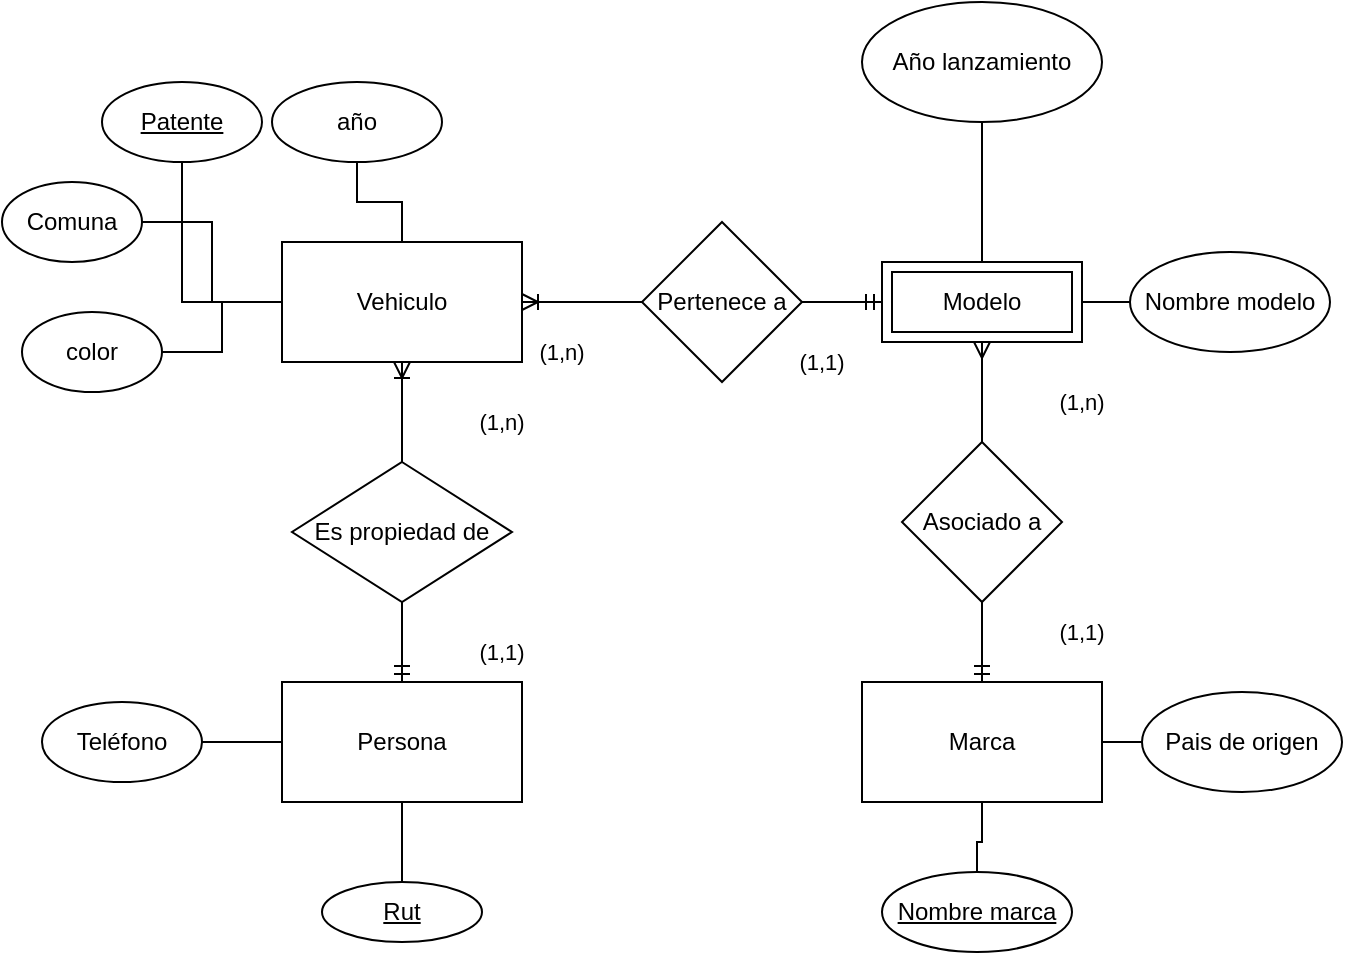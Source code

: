 <mxfile version="17.2.4" type="device" pages="4"><diagram id="FeTEVUHODnW6jbgKXBpx" name="Problema 1 MER"><mxGraphModel dx="1695" dy="571" grid="1" gridSize="10" guides="1" tooltips="1" connect="1" arrows="1" fold="1" page="1" pageScale="1" pageWidth="827" pageHeight="1169" math="0" shadow="0"><root><mxCell id="0"/><mxCell id="1" parent="0"/><mxCell id="eAlijADixd8yCNqwnIqS-9" value="" style="edgeStyle=orthogonalEdgeStyle;shape=connector;rounded=0;orthogonalLoop=1;jettySize=auto;html=1;labelBackgroundColor=default;fontFamily=Helvetica;fontSize=11;fontColor=default;endArrow=none;endFill=0;strokeColor=default;startArrow=ERmany;startFill=0;" parent="1" source="eAlijADixd8yCNqwnIqS-1" target="eAlijADixd8yCNqwnIqS-8" edge="1"><mxGeometry relative="1" as="geometry"/></mxCell><mxCell id="eAlijADixd8yCNqwnIqS-35" value="" style="edgeStyle=orthogonalEdgeStyle;shape=connector;rounded=0;orthogonalLoop=1;jettySize=auto;html=1;labelBackgroundColor=default;fontFamily=Helvetica;fontSize=11;fontColor=default;endArrow=none;endFill=0;strokeColor=default;" parent="1" source="eAlijADixd8yCNqwnIqS-1" target="eAlijADixd8yCNqwnIqS-34" edge="1"><mxGeometry relative="1" as="geometry"/></mxCell><mxCell id="eAlijADixd8yCNqwnIqS-38" value="" style="edgeStyle=orthogonalEdgeStyle;shape=connector;rounded=0;orthogonalLoop=1;jettySize=auto;html=1;labelBackgroundColor=default;fontFamily=Helvetica;fontSize=11;fontColor=default;endArrow=none;endFill=0;strokeColor=default;" parent="1" source="eAlijADixd8yCNqwnIqS-1" target="eAlijADixd8yCNqwnIqS-37" edge="1"><mxGeometry relative="1" as="geometry"/></mxCell><mxCell id="eAlijADixd8yCNqwnIqS-1" value="Modelo" style="shape=ext;margin=3;double=1;whiteSpace=wrap;html=1;align=center;" parent="1" vertex="1"><mxGeometry x="350" y="310" width="100" height="40" as="geometry"/></mxCell><mxCell id="eAlijADixd8yCNqwnIqS-17" value="" style="edgeStyle=orthogonalEdgeStyle;shape=connector;rounded=0;orthogonalLoop=1;jettySize=auto;html=1;labelBackgroundColor=default;fontFamily=Helvetica;fontSize=11;fontColor=default;endArrow=none;endFill=0;strokeColor=default;startArrow=ERoneToMany;startFill=0;" parent="1" source="eAlijADixd8yCNqwnIqS-2" target="eAlijADixd8yCNqwnIqS-16" edge="1"><mxGeometry relative="1" as="geometry"/></mxCell><mxCell id="eAlijADixd8yCNqwnIqS-20" style="edgeStyle=orthogonalEdgeStyle;shape=connector;rounded=0;orthogonalLoop=1;jettySize=auto;html=1;entryX=0.5;entryY=0;entryDx=0;entryDy=0;labelBackgroundColor=default;fontFamily=Helvetica;fontSize=11;fontColor=default;endArrow=none;endFill=0;strokeColor=default;startArrow=ERoneToMany;startFill=0;" parent="1" source="eAlijADixd8yCNqwnIqS-2" target="eAlijADixd8yCNqwnIqS-19" edge="1"><mxGeometry relative="1" as="geometry"/></mxCell><mxCell id="eAlijADixd8yCNqwnIqS-29" value="" style="edgeStyle=orthogonalEdgeStyle;shape=connector;rounded=0;orthogonalLoop=1;jettySize=auto;html=1;labelBackgroundColor=default;fontFamily=Helvetica;fontSize=11;fontColor=default;endArrow=none;endFill=0;strokeColor=default;" parent="1" source="eAlijADixd8yCNqwnIqS-2" target="eAlijADixd8yCNqwnIqS-28" edge="1"><mxGeometry relative="1" as="geometry"/></mxCell><mxCell id="eAlijADixd8yCNqwnIqS-32" value="" style="edgeStyle=orthogonalEdgeStyle;shape=connector;rounded=0;orthogonalLoop=1;jettySize=auto;html=1;labelBackgroundColor=default;fontFamily=Helvetica;fontSize=11;fontColor=default;endArrow=none;endFill=0;strokeColor=default;" parent="1" source="eAlijADixd8yCNqwnIqS-2" target="eAlijADixd8yCNqwnIqS-31" edge="1"><mxGeometry relative="1" as="geometry"/></mxCell><mxCell id="eAlijADixd8yCNqwnIqS-33" style="edgeStyle=orthogonalEdgeStyle;shape=connector;rounded=0;orthogonalLoop=1;jettySize=auto;html=1;entryX=1;entryY=0.5;entryDx=0;entryDy=0;labelBackgroundColor=default;fontFamily=Helvetica;fontSize=11;fontColor=default;endArrow=none;endFill=0;strokeColor=default;" parent="1" source="eAlijADixd8yCNqwnIqS-2" target="eAlijADixd8yCNqwnIqS-30" edge="1"><mxGeometry relative="1" as="geometry"/></mxCell><mxCell id="aND8Yfw5KVWPtLAbmA1z-2" value="" style="edgeStyle=orthogonalEdgeStyle;rounded=0;orthogonalLoop=1;jettySize=auto;html=1;endArrow=none;endFill=0;" parent="1" source="eAlijADixd8yCNqwnIqS-2" target="aND8Yfw5KVWPtLAbmA1z-1" edge="1"><mxGeometry relative="1" as="geometry"/></mxCell><mxCell id="eAlijADixd8yCNqwnIqS-2" value="Vehiculo" style="whiteSpace=wrap;html=1;" parent="1" vertex="1"><mxGeometry x="50" y="300" width="120" height="60" as="geometry"/></mxCell><mxCell id="eAlijADixd8yCNqwnIqS-45" value="" style="edgeStyle=orthogonalEdgeStyle;shape=connector;rounded=0;orthogonalLoop=1;jettySize=auto;html=1;labelBackgroundColor=default;fontFamily=Helvetica;fontSize=11;fontColor=default;endArrow=none;endFill=0;strokeColor=default;" parent="1" source="eAlijADixd8yCNqwnIqS-4" target="eAlijADixd8yCNqwnIqS-44" edge="1"><mxGeometry relative="1" as="geometry"/></mxCell><mxCell id="eAlijADixd8yCNqwnIqS-47" value="" style="edgeStyle=orthogonalEdgeStyle;shape=connector;rounded=0;orthogonalLoop=1;jettySize=auto;html=1;labelBackgroundColor=default;fontFamily=Helvetica;fontSize=11;fontColor=default;endArrow=none;endFill=0;strokeColor=default;" parent="1" source="eAlijADixd8yCNqwnIqS-4" target="eAlijADixd8yCNqwnIqS-46" edge="1"><mxGeometry relative="1" as="geometry"/></mxCell><mxCell id="eAlijADixd8yCNqwnIqS-4" value="Persona" style="whiteSpace=wrap;html=1;" parent="1" vertex="1"><mxGeometry x="50" y="520" width="120" height="60" as="geometry"/></mxCell><mxCell id="eAlijADixd8yCNqwnIqS-40" value="" style="edgeStyle=orthogonalEdgeStyle;shape=connector;rounded=0;orthogonalLoop=1;jettySize=auto;html=1;labelBackgroundColor=default;fontFamily=Helvetica;fontSize=11;fontColor=default;endArrow=none;endFill=0;strokeColor=default;" parent="1" source="eAlijADixd8yCNqwnIqS-6" target="eAlijADixd8yCNqwnIqS-39" edge="1"><mxGeometry relative="1" as="geometry"/></mxCell><mxCell id="eAlijADixd8yCNqwnIqS-42" value="" style="edgeStyle=orthogonalEdgeStyle;shape=connector;rounded=0;orthogonalLoop=1;jettySize=auto;html=1;labelBackgroundColor=default;fontFamily=Helvetica;fontSize=11;fontColor=default;endArrow=none;endFill=0;strokeColor=default;" parent="1" source="eAlijADixd8yCNqwnIqS-6" target="eAlijADixd8yCNqwnIqS-41" edge="1"><mxGeometry relative="1" as="geometry"/></mxCell><mxCell id="eAlijADixd8yCNqwnIqS-6" value="Marca" style="whiteSpace=wrap;html=1;" parent="1" vertex="1"><mxGeometry x="340" y="520" width="120" height="60" as="geometry"/></mxCell><mxCell id="eAlijADixd8yCNqwnIqS-11" style="edgeStyle=orthogonalEdgeStyle;shape=connector;rounded=0;orthogonalLoop=1;jettySize=auto;html=1;entryX=0.5;entryY=0;entryDx=0;entryDy=0;labelBackgroundColor=default;fontFamily=Helvetica;fontSize=11;fontColor=default;endArrow=ERmandOne;endFill=0;strokeColor=default;" parent="1" source="eAlijADixd8yCNqwnIqS-8" target="eAlijADixd8yCNqwnIqS-6" edge="1"><mxGeometry relative="1" as="geometry"/></mxCell><mxCell id="eAlijADixd8yCNqwnIqS-8" value="Asociado a" style="rhombus;whiteSpace=wrap;html=1;" parent="1" vertex="1"><mxGeometry x="360" y="400" width="80" height="80" as="geometry"/></mxCell><mxCell id="eAlijADixd8yCNqwnIqS-18" style="edgeStyle=orthogonalEdgeStyle;shape=connector;rounded=0;orthogonalLoop=1;jettySize=auto;html=1;entryX=0;entryY=0.5;entryDx=0;entryDy=0;labelBackgroundColor=default;fontFamily=Helvetica;fontSize=11;fontColor=default;endArrow=ERmandOne;endFill=0;strokeColor=default;" parent="1" source="eAlijADixd8yCNqwnIqS-16" target="eAlijADixd8yCNqwnIqS-1" edge="1"><mxGeometry relative="1" as="geometry"/></mxCell><mxCell id="eAlijADixd8yCNqwnIqS-16" value="Pertenece a" style="rhombus;whiteSpace=wrap;html=1;" parent="1" vertex="1"><mxGeometry x="230" y="290" width="80" height="80" as="geometry"/></mxCell><mxCell id="eAlijADixd8yCNqwnIqS-21" style="edgeStyle=orthogonalEdgeStyle;shape=connector;rounded=0;orthogonalLoop=1;jettySize=auto;html=1;entryX=0.5;entryY=0;entryDx=0;entryDy=0;labelBackgroundColor=default;fontFamily=Helvetica;fontSize=11;fontColor=default;endArrow=ERmandOne;endFill=0;strokeColor=default;" parent="1" source="eAlijADixd8yCNqwnIqS-19" target="eAlijADixd8yCNqwnIqS-4" edge="1"><mxGeometry relative="1" as="geometry"/></mxCell><mxCell id="eAlijADixd8yCNqwnIqS-19" value="Es propiedad de" style="rhombus;whiteSpace=wrap;html=1;" parent="1" vertex="1"><mxGeometry x="55" y="410" width="110" height="70" as="geometry"/></mxCell><mxCell id="eAlijADixd8yCNqwnIqS-22" value="(1,n)" style="text;html=1;strokeColor=none;fillColor=none;align=center;verticalAlign=middle;whiteSpace=wrap;rounded=0;fontFamily=Helvetica;fontSize=11;fontColor=default;" parent="1" vertex="1"><mxGeometry x="160" y="340" width="60" height="30" as="geometry"/></mxCell><mxCell id="eAlijADixd8yCNqwnIqS-23" value="(1,1)" style="text;html=1;strokeColor=none;fillColor=none;align=center;verticalAlign=middle;whiteSpace=wrap;rounded=0;fontFamily=Helvetica;fontSize=11;fontColor=default;" parent="1" vertex="1"><mxGeometry x="130" y="490" width="60" height="30" as="geometry"/></mxCell><mxCell id="eAlijADixd8yCNqwnIqS-24" value="(1,n)" style="text;html=1;strokeColor=none;fillColor=none;align=center;verticalAlign=middle;whiteSpace=wrap;rounded=0;fontFamily=Helvetica;fontSize=11;fontColor=default;" parent="1" vertex="1"><mxGeometry x="420" y="365" width="60" height="30" as="geometry"/></mxCell><mxCell id="eAlijADixd8yCNqwnIqS-25" value="(1,1)" style="text;html=1;strokeColor=none;fillColor=none;align=center;verticalAlign=middle;whiteSpace=wrap;rounded=0;fontFamily=Helvetica;fontSize=11;fontColor=default;" parent="1" vertex="1"><mxGeometry x="420" y="480" width="60" height="30" as="geometry"/></mxCell><mxCell id="eAlijADixd8yCNqwnIqS-27" value="(1,1)" style="text;html=1;strokeColor=none;fillColor=none;align=center;verticalAlign=middle;whiteSpace=wrap;rounded=0;fontFamily=Helvetica;fontSize=11;fontColor=default;" parent="1" vertex="1"><mxGeometry x="290" y="345" width="60" height="30" as="geometry"/></mxCell><mxCell id="eAlijADixd8yCNqwnIqS-28" value="año" style="ellipse;whiteSpace=wrap;html=1;" parent="1" vertex="1"><mxGeometry x="45" y="220" width="85" height="40" as="geometry"/></mxCell><mxCell id="eAlijADixd8yCNqwnIqS-30" value="color" style="ellipse;whiteSpace=wrap;html=1;" parent="1" vertex="1"><mxGeometry x="-80" y="335" width="70" height="40" as="geometry"/></mxCell><mxCell id="eAlijADixd8yCNqwnIqS-31" value="&lt;u&gt;Patente&lt;/u&gt;" style="ellipse;whiteSpace=wrap;html=1;" parent="1" vertex="1"><mxGeometry x="-40" y="220" width="80" height="40" as="geometry"/></mxCell><mxCell id="eAlijADixd8yCNqwnIqS-34" value="Año lanzamiento" style="ellipse;whiteSpace=wrap;html=1;" parent="1" vertex="1"><mxGeometry x="340" y="180" width="120" height="60" as="geometry"/></mxCell><mxCell id="eAlijADixd8yCNqwnIqS-37" value="Nombre modelo" style="ellipse;whiteSpace=wrap;html=1;" parent="1" vertex="1"><mxGeometry x="474" y="305" width="100" height="50" as="geometry"/></mxCell><mxCell id="eAlijADixd8yCNqwnIqS-39" value="&lt;u&gt;Nombre marca&lt;/u&gt;" style="ellipse;whiteSpace=wrap;html=1;" parent="1" vertex="1"><mxGeometry x="350" y="615" width="95" height="40" as="geometry"/></mxCell><mxCell id="eAlijADixd8yCNqwnIqS-41" value="Pais de origen" style="ellipse;whiteSpace=wrap;html=1;" parent="1" vertex="1"><mxGeometry x="480" y="525" width="100" height="50" as="geometry"/></mxCell><mxCell id="eAlijADixd8yCNqwnIqS-44" value="&lt;u&gt;Rut&lt;/u&gt;" style="ellipse;whiteSpace=wrap;html=1;" parent="1" vertex="1"><mxGeometry x="70" y="620" width="80" height="30" as="geometry"/></mxCell><mxCell id="eAlijADixd8yCNqwnIqS-46" value="Teléfono" style="ellipse;whiteSpace=wrap;html=1;" parent="1" vertex="1"><mxGeometry x="-70" y="530" width="80" height="40" as="geometry"/></mxCell><mxCell id="DFjZE_S39cY2DiMpNn_W-1" value="(1,n)" style="text;html=1;strokeColor=none;fillColor=none;align=center;verticalAlign=middle;whiteSpace=wrap;rounded=0;fontFamily=Helvetica;fontSize=11;fontColor=default;" parent="1" vertex="1"><mxGeometry x="130" y="375" width="60" height="30" as="geometry"/></mxCell><mxCell id="aND8Yfw5KVWPtLAbmA1z-1" value="Comuna" style="ellipse;whiteSpace=wrap;html=1;" parent="1" vertex="1"><mxGeometry x="-90" y="270" width="70" height="40" as="geometry"/></mxCell></root></mxGraphModel></diagram><diagram id="ierAbVzmoJfhPXEU9FlO" name="Problema 1 ER"><mxGraphModel dx="868" dy="571" grid="1" gridSize="10" guides="1" tooltips="1" connect="1" arrows="1" fold="1" page="1" pageScale="1" pageWidth="827" pageHeight="1169" math="0" shadow="0"><root><mxCell id="0"/><mxCell id="1" parent="0"/><mxCell id="B7SVdJvFRqgjjWsrW8Qo-39" style="edgeStyle=orthogonalEdgeStyle;shape=connector;rounded=0;orthogonalLoop=1;jettySize=auto;html=1;entryX=0.5;entryY=0;entryDx=0;entryDy=0;labelBackgroundColor=default;fontFamily=Helvetica;fontSize=11;fontColor=default;startArrow=ERoneToMany;startFill=0;endArrow=ERmandOne;endFill=0;strokeColor=default;" parent="1" source="aEmFeSSKB9h5bBuDPk_W-1" target="B7SVdJvFRqgjjWsrW8Qo-12" edge="1"><mxGeometry relative="1" as="geometry"><mxPoint x="510" y="215" as="sourcePoint"/></mxGeometry></mxCell><mxCell id="EK0SwFGWpsUuicQt6Kto-5" value="" style="edgeStyle=orthogonalEdgeStyle;shape=connector;rounded=0;orthogonalLoop=1;jettySize=auto;html=1;labelBackgroundColor=default;fontFamily=Helvetica;fontSize=11;fontColor=default;endArrow=ERmandOne;endFill=0;strokeColor=default;startArrow=ERoneToMany;startFill=0;" parent="1" source="EK0SwFGWpsUuicQt6Kto-40" target="aEmFeSSKB9h5bBuDPk_W-1" edge="1"><mxGeometry relative="1" as="geometry"><mxPoint x="300" y="190" as="sourcePoint"/><mxPoint x="460" y="195" as="targetPoint"/></mxGeometry></mxCell><mxCell id="B7SVdJvFRqgjjWsrW8Qo-11" style="edgeStyle=orthogonalEdgeStyle;shape=connector;rounded=0;orthogonalLoop=1;jettySize=auto;html=1;entryX=0.5;entryY=0;entryDx=0;entryDy=0;labelBackgroundColor=default;fontFamily=Helvetica;fontSize=11;fontColor=default;startArrow=ERoneToMany;startFill=0;endArrow=ERmandOne;endFill=0;strokeColor=default;" parent="1" source="EK0SwFGWpsUuicQt6Kto-40" target="B7SVdJvFRqgjjWsrW8Qo-1" edge="1"><mxGeometry relative="1" as="geometry"/></mxCell><mxCell id="EK0SwFGWpsUuicQt6Kto-40" value="Vehiculo" style="shape=table;startSize=30;container=1;collapsible=1;childLayout=tableLayout;fixedRows=1;rowLines=0;fontStyle=1;align=center;resizeLast=1;fontFamily=Helvetica;fontSize=11;fontColor=default;" parent="1" vertex="1"><mxGeometry x="190" y="150" width="160" height="120" as="geometry"/></mxCell><mxCell id="EK0SwFGWpsUuicQt6Kto-41" value="" style="shape=tableRow;horizontal=0;startSize=0;swimlaneHead=0;swimlaneBody=0;fillColor=none;collapsible=0;dropTarget=0;points=[[0,0.5],[1,0.5]];portConstraint=eastwest;top=0;left=0;right=0;bottom=1;fontFamily=Helvetica;fontSize=11;fontColor=default;" parent="EK0SwFGWpsUuicQt6Kto-40" vertex="1"><mxGeometry y="30" width="160" height="30" as="geometry"/></mxCell><mxCell id="EK0SwFGWpsUuicQt6Kto-42" value="PK" style="shape=partialRectangle;connectable=0;fillColor=none;top=0;left=0;bottom=0;right=0;fontStyle=1;overflow=hidden;fontFamily=Helvetica;fontSize=11;fontColor=default;" parent="EK0SwFGWpsUuicQt6Kto-41" vertex="1"><mxGeometry width="30" height="30" as="geometry"><mxRectangle width="30" height="30" as="alternateBounds"/></mxGeometry></mxCell><mxCell id="EK0SwFGWpsUuicQt6Kto-43" value="Patente" style="shape=partialRectangle;connectable=0;fillColor=none;top=0;left=0;bottom=0;right=0;align=left;spacingLeft=6;fontStyle=5;overflow=hidden;fontFamily=Helvetica;fontSize=11;fontColor=default;" parent="EK0SwFGWpsUuicQt6Kto-41" vertex="1"><mxGeometry x="30" width="130" height="30" as="geometry"><mxRectangle width="130" height="30" as="alternateBounds"/></mxGeometry></mxCell><mxCell id="EK0SwFGWpsUuicQt6Kto-44" value="" style="shape=tableRow;horizontal=0;startSize=0;swimlaneHead=0;swimlaneBody=0;fillColor=none;collapsible=0;dropTarget=0;points=[[0,0.5],[1,0.5]];portConstraint=eastwest;top=0;left=0;right=0;bottom=0;fontFamily=Helvetica;fontSize=11;fontColor=default;" parent="EK0SwFGWpsUuicQt6Kto-40" vertex="1"><mxGeometry y="60" width="160" height="30" as="geometry"/></mxCell><mxCell id="EK0SwFGWpsUuicQt6Kto-45" value="" style="shape=partialRectangle;connectable=0;fillColor=none;top=0;left=0;bottom=0;right=0;editable=1;overflow=hidden;fontFamily=Helvetica;fontSize=11;fontColor=default;" parent="EK0SwFGWpsUuicQt6Kto-44" vertex="1"><mxGeometry width="30" height="30" as="geometry"><mxRectangle width="30" height="30" as="alternateBounds"/></mxGeometry></mxCell><mxCell id="EK0SwFGWpsUuicQt6Kto-46" value="Año " style="shape=partialRectangle;connectable=0;fillColor=none;top=0;left=0;bottom=0;right=0;align=left;spacingLeft=6;overflow=hidden;fontFamily=Helvetica;fontSize=11;fontColor=default;" parent="EK0SwFGWpsUuicQt6Kto-44" vertex="1"><mxGeometry x="30" width="130" height="30" as="geometry"><mxRectangle width="130" height="30" as="alternateBounds"/></mxGeometry></mxCell><mxCell id="EK0SwFGWpsUuicQt6Kto-47" value="" style="shape=tableRow;horizontal=0;startSize=0;swimlaneHead=0;swimlaneBody=0;fillColor=none;collapsible=0;dropTarget=0;points=[[0,0.5],[1,0.5]];portConstraint=eastwest;top=0;left=0;right=0;bottom=0;fontFamily=Helvetica;fontSize=11;fontColor=default;" parent="EK0SwFGWpsUuicQt6Kto-40" vertex="1"><mxGeometry y="90" width="160" height="30" as="geometry"/></mxCell><mxCell id="EK0SwFGWpsUuicQt6Kto-48" value="" style="shape=partialRectangle;connectable=0;fillColor=none;top=0;left=0;bottom=0;right=0;editable=1;overflow=hidden;fontFamily=Helvetica;fontSize=11;fontColor=default;" parent="EK0SwFGWpsUuicQt6Kto-47" vertex="1"><mxGeometry width="30" height="30" as="geometry"><mxRectangle width="30" height="30" as="alternateBounds"/></mxGeometry></mxCell><mxCell id="EK0SwFGWpsUuicQt6Kto-49" value="Color" style="shape=partialRectangle;connectable=0;fillColor=none;top=0;left=0;bottom=0;right=0;align=left;spacingLeft=6;overflow=hidden;fontFamily=Helvetica;fontSize=11;fontColor=default;" parent="EK0SwFGWpsUuicQt6Kto-47" vertex="1"><mxGeometry x="30" width="130" height="30" as="geometry"><mxRectangle width="130" height="30" as="alternateBounds"/></mxGeometry></mxCell><mxCell id="EK0SwFGWpsUuicQt6Kto-54" value="Es propiedad de" style="text;html=1;strokeColor=none;fillColor=none;align=center;verticalAlign=middle;whiteSpace=wrap;rounded=0;fontFamily=Helvetica;fontSize=11;fontColor=default;" parent="1" vertex="1"><mxGeometry x="290" y="290" width="90" height="30" as="geometry"/></mxCell><mxCell id="B7SVdJvFRqgjjWsrW8Qo-1" value="Persona" style="shape=table;startSize=30;container=1;collapsible=1;childLayout=tableLayout;fixedRows=1;rowLines=0;fontStyle=1;align=center;resizeLast=1;fontFamily=Helvetica;fontSize=11;fontColor=default;" parent="1" vertex="1"><mxGeometry x="180" y="340" width="180" height="160" as="geometry"/></mxCell><mxCell id="B7SVdJvFRqgjjWsrW8Qo-2" value="" style="shape=tableRow;horizontal=0;startSize=0;swimlaneHead=0;swimlaneBody=0;fillColor=none;collapsible=0;dropTarget=0;points=[[0,0.5],[1,0.5]];portConstraint=eastwest;top=0;left=0;right=0;bottom=1;fontFamily=Helvetica;fontSize=11;fontColor=default;" parent="B7SVdJvFRqgjjWsrW8Qo-1" vertex="1"><mxGeometry y="30" width="180" height="30" as="geometry"/></mxCell><mxCell id="B7SVdJvFRqgjjWsrW8Qo-3" value="PK" style="shape=partialRectangle;connectable=0;fillColor=none;top=0;left=0;bottom=0;right=0;fontStyle=1;overflow=hidden;fontFamily=Helvetica;fontSize=11;fontColor=default;" parent="B7SVdJvFRqgjjWsrW8Qo-2" vertex="1"><mxGeometry width="30" height="30" as="geometry"><mxRectangle width="30" height="30" as="alternateBounds"/></mxGeometry></mxCell><mxCell id="B7SVdJvFRqgjjWsrW8Qo-4" value="Rut" style="shape=partialRectangle;connectable=0;fillColor=none;top=0;left=0;bottom=0;right=0;align=left;spacingLeft=6;fontStyle=5;overflow=hidden;fontFamily=Helvetica;fontSize=11;fontColor=default;" parent="B7SVdJvFRqgjjWsrW8Qo-2" vertex="1"><mxGeometry x="30" width="150" height="30" as="geometry"><mxRectangle width="150" height="30" as="alternateBounds"/></mxGeometry></mxCell><mxCell id="B7SVdJvFRqgjjWsrW8Qo-5" value="" style="shape=tableRow;horizontal=0;startSize=0;swimlaneHead=0;swimlaneBody=0;fillColor=none;collapsible=0;dropTarget=0;points=[[0,0.5],[1,0.5]];portConstraint=eastwest;top=0;left=0;right=0;bottom=0;fontFamily=Helvetica;fontSize=11;fontColor=default;" parent="B7SVdJvFRqgjjWsrW8Qo-1" vertex="1"><mxGeometry y="60" width="180" height="30" as="geometry"/></mxCell><mxCell id="B7SVdJvFRqgjjWsrW8Qo-6" value="" style="shape=partialRectangle;connectable=0;fillColor=none;top=0;left=0;bottom=0;right=0;editable=1;overflow=hidden;fontFamily=Helvetica;fontSize=11;fontColor=default;" parent="B7SVdJvFRqgjjWsrW8Qo-5" vertex="1"><mxGeometry width="30" height="30" as="geometry"><mxRectangle width="30" height="30" as="alternateBounds"/></mxGeometry></mxCell><mxCell id="B7SVdJvFRqgjjWsrW8Qo-7" value="Teléfono" style="shape=partialRectangle;connectable=0;fillColor=none;top=0;left=0;bottom=0;right=0;align=left;spacingLeft=6;overflow=hidden;fontFamily=Helvetica;fontSize=11;fontColor=default;" parent="B7SVdJvFRqgjjWsrW8Qo-5" vertex="1"><mxGeometry x="30" width="150" height="30" as="geometry"><mxRectangle width="150" height="30" as="alternateBounds"/></mxGeometry></mxCell><mxCell id="B7SVdJvFRqgjjWsrW8Qo-8" value="" style="shape=tableRow;horizontal=0;startSize=0;swimlaneHead=0;swimlaneBody=0;fillColor=none;collapsible=0;dropTarget=0;points=[[0,0.5],[1,0.5]];portConstraint=eastwest;top=0;left=0;right=0;bottom=0;fontFamily=Helvetica;fontSize=11;fontColor=default;" parent="B7SVdJvFRqgjjWsrW8Qo-1" vertex="1"><mxGeometry y="90" width="180" height="30" as="geometry"/></mxCell><mxCell id="B7SVdJvFRqgjjWsrW8Qo-9" value="" style="shape=partialRectangle;connectable=0;fillColor=none;top=0;left=0;bottom=0;right=0;editable=1;overflow=hidden;fontFamily=Helvetica;fontSize=11;fontColor=default;" parent="B7SVdJvFRqgjjWsrW8Qo-8" vertex="1"><mxGeometry width="30" height="30" as="geometry"><mxRectangle width="30" height="30" as="alternateBounds"/></mxGeometry></mxCell><mxCell id="B7SVdJvFRqgjjWsrW8Qo-10" value="Nombre" style="shape=partialRectangle;connectable=0;fillColor=none;top=0;left=0;bottom=0;right=0;align=left;spacingLeft=6;overflow=hidden;fontFamily=Helvetica;fontSize=11;fontColor=default;" parent="B7SVdJvFRqgjjWsrW8Qo-8" vertex="1"><mxGeometry x="30" width="150" height="30" as="geometry"><mxRectangle width="150" height="30" as="alternateBounds"/></mxGeometry></mxCell><mxCell id="B7SVdJvFRqgjjWsrW8Qo-36" value="" style="shape=tableRow;horizontal=0;startSize=0;swimlaneHead=0;swimlaneBody=0;fillColor=none;collapsible=0;dropTarget=0;points=[[0,0.5],[1,0.5]];portConstraint=eastwest;top=0;left=0;right=0;bottom=0;fontFamily=Helvetica;fontSize=11;fontColor=default;" parent="B7SVdJvFRqgjjWsrW8Qo-1" vertex="1"><mxGeometry y="120" width="180" height="30" as="geometry"/></mxCell><mxCell id="B7SVdJvFRqgjjWsrW8Qo-37" value="" style="shape=partialRectangle;connectable=0;fillColor=none;top=0;left=0;bottom=0;right=0;editable=1;overflow=hidden;fontFamily=Helvetica;fontSize=11;fontColor=default;" parent="B7SVdJvFRqgjjWsrW8Qo-36" vertex="1"><mxGeometry width="30" height="30" as="geometry"><mxRectangle width="30" height="30" as="alternateBounds"/></mxGeometry></mxCell><mxCell id="B7SVdJvFRqgjjWsrW8Qo-38" value="Comuna" style="shape=partialRectangle;connectable=0;fillColor=none;top=0;left=0;bottom=0;right=0;align=left;spacingLeft=6;overflow=hidden;fontFamily=Helvetica;fontSize=11;fontColor=default;" parent="B7SVdJvFRqgjjWsrW8Qo-36" vertex="1"><mxGeometry x="30" width="150" height="30" as="geometry"><mxRectangle width="150" height="30" as="alternateBounds"/></mxGeometry></mxCell><mxCell id="B7SVdJvFRqgjjWsrW8Qo-12" value="Marca" style="shape=table;startSize=30;container=1;collapsible=1;childLayout=tableLayout;fixedRows=1;rowLines=0;fontStyle=1;align=center;resizeLast=1;fontFamily=Helvetica;fontSize=11;fontColor=default;" parent="1" vertex="1"><mxGeometry x="460" y="340" width="180" height="100" as="geometry"/></mxCell><mxCell id="B7SVdJvFRqgjjWsrW8Qo-13" value="" style="shape=tableRow;horizontal=0;startSize=0;swimlaneHead=0;swimlaneBody=0;fillColor=none;collapsible=0;dropTarget=0;points=[[0,0.5],[1,0.5]];portConstraint=eastwest;top=0;left=0;right=0;bottom=1;fontFamily=Helvetica;fontSize=11;fontColor=default;" parent="B7SVdJvFRqgjjWsrW8Qo-12" vertex="1"><mxGeometry y="30" width="180" height="30" as="geometry"/></mxCell><mxCell id="B7SVdJvFRqgjjWsrW8Qo-14" value="PK" style="shape=partialRectangle;connectable=0;fillColor=none;top=0;left=0;bottom=0;right=0;fontStyle=1;overflow=hidden;fontFamily=Helvetica;fontSize=11;fontColor=default;" parent="B7SVdJvFRqgjjWsrW8Qo-13" vertex="1"><mxGeometry width="30" height="30" as="geometry"><mxRectangle width="30" height="30" as="alternateBounds"/></mxGeometry></mxCell><mxCell id="B7SVdJvFRqgjjWsrW8Qo-15" value="Nombre" style="shape=partialRectangle;connectable=0;fillColor=none;top=0;left=0;bottom=0;right=0;align=left;spacingLeft=6;fontStyle=5;overflow=hidden;fontFamily=Helvetica;fontSize=11;fontColor=default;" parent="B7SVdJvFRqgjjWsrW8Qo-13" vertex="1"><mxGeometry x="30" width="150" height="30" as="geometry"><mxRectangle width="150" height="30" as="alternateBounds"/></mxGeometry></mxCell><mxCell id="B7SVdJvFRqgjjWsrW8Qo-16" value="" style="shape=tableRow;horizontal=0;startSize=0;swimlaneHead=0;swimlaneBody=0;fillColor=none;collapsible=0;dropTarget=0;points=[[0,0.5],[1,0.5]];portConstraint=eastwest;top=0;left=0;right=0;bottom=0;fontFamily=Helvetica;fontSize=11;fontColor=default;" parent="B7SVdJvFRqgjjWsrW8Qo-12" vertex="1"><mxGeometry y="60" width="180" height="30" as="geometry"/></mxCell><mxCell id="B7SVdJvFRqgjjWsrW8Qo-17" value="" style="shape=partialRectangle;connectable=0;fillColor=none;top=0;left=0;bottom=0;right=0;editable=1;overflow=hidden;fontFamily=Helvetica;fontSize=11;fontColor=default;" parent="B7SVdJvFRqgjjWsrW8Qo-16" vertex="1"><mxGeometry width="30" height="30" as="geometry"><mxRectangle width="30" height="30" as="alternateBounds"/></mxGeometry></mxCell><mxCell id="B7SVdJvFRqgjjWsrW8Qo-18" value="Pais de origen" style="shape=partialRectangle;connectable=0;fillColor=none;top=0;left=0;bottom=0;right=0;align=left;spacingLeft=6;overflow=hidden;fontFamily=Helvetica;fontSize=11;fontColor=default;" parent="B7SVdJvFRqgjjWsrW8Qo-16" vertex="1"><mxGeometry x="30" width="150" height="30" as="geometry"><mxRectangle width="150" height="30" as="alternateBounds"/></mxGeometry></mxCell><mxCell id="B7SVdJvFRqgjjWsrW8Qo-40" value="Asociado a" style="text;html=1;strokeColor=none;fillColor=none;align=center;verticalAlign=middle;whiteSpace=wrap;rounded=0;fontFamily=Helvetica;fontSize=11;fontColor=default;" parent="1" vertex="1"><mxGeometry x="550" y="290" width="90" height="30" as="geometry"/></mxCell><mxCell id="aEmFeSSKB9h5bBuDPk_W-1" value="Modelo" style="shape=table;startSize=30;container=1;collapsible=1;childLayout=tableLayout;fixedRows=1;rowLines=0;fontStyle=1;align=center;resizeLast=1;fontFamily=Helvetica;fontSize=11;fontColor=default;" parent="1" vertex="1"><mxGeometry x="470" y="150" width="160" height="120" as="geometry"/></mxCell><mxCell id="aEmFeSSKB9h5bBuDPk_W-2" value="" style="shape=tableRow;horizontal=0;startSize=0;swimlaneHead=0;swimlaneBody=0;fillColor=none;collapsible=0;dropTarget=0;points=[[0,0.5],[1,0.5]];portConstraint=eastwest;top=0;left=0;right=0;bottom=1;fontFamily=Helvetica;fontSize=11;fontColor=default;" parent="aEmFeSSKB9h5bBuDPk_W-1" vertex="1"><mxGeometry y="30" width="160" height="30" as="geometry"/></mxCell><mxCell id="aEmFeSSKB9h5bBuDPk_W-3" value="PK" style="shape=partialRectangle;connectable=0;fillColor=none;top=0;left=0;bottom=0;right=0;fontStyle=1;overflow=hidden;fontFamily=Helvetica;fontSize=11;fontColor=default;" parent="aEmFeSSKB9h5bBuDPk_W-2" vertex="1"><mxGeometry width="30" height="30" as="geometry"><mxRectangle width="30" height="30" as="alternateBounds"/></mxGeometry></mxCell><mxCell id="aEmFeSSKB9h5bBuDPk_W-4" value="Nombre_Modelo" style="shape=partialRectangle;connectable=0;fillColor=none;top=0;left=0;bottom=0;right=0;align=left;spacingLeft=6;fontStyle=5;overflow=hidden;fontFamily=Helvetica;fontSize=11;fontColor=default;" parent="aEmFeSSKB9h5bBuDPk_W-2" vertex="1"><mxGeometry x="30" width="130" height="30" as="geometry"><mxRectangle width="130" height="30" as="alternateBounds"/></mxGeometry></mxCell><mxCell id="aEmFeSSKB9h5bBuDPk_W-5" value="" style="shape=tableRow;horizontal=0;startSize=0;swimlaneHead=0;swimlaneBody=0;fillColor=none;collapsible=0;dropTarget=0;points=[[0,0.5],[1,0.5]];portConstraint=eastwest;top=0;left=0;right=0;bottom=0;fontFamily=Helvetica;fontSize=11;fontColor=default;" parent="aEmFeSSKB9h5bBuDPk_W-1" vertex="1"><mxGeometry y="60" width="160" height="30" as="geometry"/></mxCell><mxCell id="aEmFeSSKB9h5bBuDPk_W-6" value="" style="shape=partialRectangle;connectable=0;fillColor=none;top=0;left=0;bottom=0;right=0;editable=1;overflow=hidden;fontFamily=Helvetica;fontSize=11;fontColor=default;" parent="aEmFeSSKB9h5bBuDPk_W-5" vertex="1"><mxGeometry width="30" height="30" as="geometry"><mxRectangle width="30" height="30" as="alternateBounds"/></mxGeometry></mxCell><mxCell id="aEmFeSSKB9h5bBuDPk_W-7" value="Año lanzamiento" style="shape=partialRectangle;connectable=0;fillColor=none;top=0;left=0;bottom=0;right=0;align=left;spacingLeft=6;overflow=hidden;fontFamily=Helvetica;fontSize=11;fontColor=default;" parent="aEmFeSSKB9h5bBuDPk_W-5" vertex="1"><mxGeometry x="30" width="130" height="30" as="geometry"><mxRectangle width="130" height="30" as="alternateBounds"/></mxGeometry></mxCell><mxCell id="AfdowksreQU9G7zfCATi-1" value="Pertenece a" style="text;html=1;strokeColor=none;fillColor=none;align=center;verticalAlign=middle;whiteSpace=wrap;rounded=0;fontFamily=Helvetica;fontSize=11;fontColor=default;" parent="1" vertex="1"><mxGeometry x="360" y="170" width="90" height="30" as="geometry"/></mxCell></root></mxGraphModel></diagram><diagram id="keDV7Yxb-2NH9hBOwZox" name="Problema 2 MER"><mxGraphModel dx="868" dy="571" grid="1" gridSize="10" guides="1" tooltips="1" connect="1" arrows="1" fold="1" page="1" pageScale="1" pageWidth="827" pageHeight="1169" math="0" shadow="0"><root><mxCell id="0"/><mxCell id="1" parent="0"/><mxCell id="iUUX5LXRx1ekDXbynn4S-1" value="" style="edgeStyle=orthogonalEdgeStyle;shape=connector;rounded=0;orthogonalLoop=1;jettySize=auto;html=1;labelBackgroundColor=default;fontFamily=Helvetica;fontSize=11;fontColor=default;endArrow=none;endFill=0;strokeColor=default;startArrow=ERmany;startFill=0;" parent="1" source="iUUX5LXRx1ekDXbynn4S-40" target="iUUX5LXRx1ekDXbynn4S-19" edge="1"><mxGeometry relative="1" as="geometry"><mxPoint x="564" y="220" as="sourcePoint"/></mxGeometry></mxCell><mxCell id="iUUX5LXRx1ekDXbynn4S-5" value="" style="edgeStyle=orthogonalEdgeStyle;shape=connector;rounded=0;orthogonalLoop=1;jettySize=auto;html=1;labelBackgroundColor=default;fontFamily=Helvetica;fontSize=11;fontColor=default;endArrow=none;endFill=0;strokeColor=default;startArrow=ERoneToMany;startFill=0;" parent="1" source="iUUX5LXRx1ekDXbynn4S-10" target="iUUX5LXRx1ekDXbynn4S-21" edge="1"><mxGeometry relative="1" as="geometry"/></mxCell><mxCell id="iUUX5LXRx1ekDXbynn4S-6" style="edgeStyle=orthogonalEdgeStyle;shape=connector;rounded=0;orthogonalLoop=1;jettySize=auto;html=1;entryX=0.5;entryY=0;entryDx=0;entryDy=0;labelBackgroundColor=default;fontFamily=Helvetica;fontSize=11;fontColor=default;endArrow=none;endFill=0;strokeColor=default;startArrow=ERoneToMany;startFill=0;" parent="1" source="iUUX5LXRx1ekDXbynn4S-10" target="iUUX5LXRx1ekDXbynn4S-23" edge="1"><mxGeometry relative="1" as="geometry"/></mxCell><mxCell id="iUUX5LXRx1ekDXbynn4S-49" value="" style="edgeStyle=orthogonalEdgeStyle;shape=connector;curved=1;orthogonalLoop=1;jettySize=auto;html=1;labelBackgroundColor=default;fontFamily=Helvetica;fontSize=11;fontColor=default;startArrow=none;startFill=0;endArrow=none;endFill=0;strokeColor=default;" parent="1" source="iUUX5LXRx1ekDXbynn4S-10" target="iUUX5LXRx1ekDXbynn4S-48" edge="1"><mxGeometry relative="1" as="geometry"/></mxCell><mxCell id="iUUX5LXRx1ekDXbynn4S-51" value="" style="edgeStyle=orthogonalEdgeStyle;shape=connector;curved=1;orthogonalLoop=1;jettySize=auto;html=1;labelBackgroundColor=default;fontFamily=Helvetica;fontSize=11;fontColor=default;startArrow=none;startFill=0;endArrow=none;endFill=0;strokeColor=default;" parent="1" source="iUUX5LXRx1ekDXbynn4S-10" target="iUUX5LXRx1ekDXbynn4S-50" edge="1"><mxGeometry relative="1" as="geometry"/></mxCell><mxCell id="iUUX5LXRx1ekDXbynn4S-53" value="" style="edgeStyle=orthogonalEdgeStyle;shape=connector;curved=1;orthogonalLoop=1;jettySize=auto;html=1;labelBackgroundColor=default;fontFamily=Helvetica;fontSize=11;fontColor=default;startArrow=none;startFill=0;endArrow=none;endFill=0;strokeColor=default;" parent="1" source="iUUX5LXRx1ekDXbynn4S-10" target="iUUX5LXRx1ekDXbynn4S-52" edge="1"><mxGeometry relative="1" as="geometry"/></mxCell><mxCell id="iUUX5LXRx1ekDXbynn4S-55" value="" style="edgeStyle=orthogonalEdgeStyle;shape=connector;curved=1;orthogonalLoop=1;jettySize=auto;html=1;labelBackgroundColor=default;fontFamily=Helvetica;fontSize=11;fontColor=default;startArrow=none;startFill=0;endArrow=none;endFill=0;strokeColor=default;" parent="1" source="iUUX5LXRx1ekDXbynn4S-10" target="iUUX5LXRx1ekDXbynn4S-54" edge="1"><mxGeometry relative="1" as="geometry"/></mxCell><mxCell id="iUUX5LXRx1ekDXbynn4S-57" value="" style="edgeStyle=orthogonalEdgeStyle;shape=connector;curved=1;orthogonalLoop=1;jettySize=auto;html=1;labelBackgroundColor=default;fontFamily=Helvetica;fontSize=11;fontColor=default;startArrow=none;startFill=0;endArrow=none;endFill=0;strokeColor=default;" parent="1" source="iUUX5LXRx1ekDXbynn4S-10" target="iUUX5LXRx1ekDXbynn4S-56" edge="1"><mxGeometry relative="1" as="geometry"/></mxCell><mxCell id="iUUX5LXRx1ekDXbynn4S-59" value="" style="edgeStyle=orthogonalEdgeStyle;shape=connector;curved=1;orthogonalLoop=1;jettySize=auto;html=1;labelBackgroundColor=default;fontFamily=Helvetica;fontSize=11;fontColor=default;startArrow=none;startFill=0;endArrow=none;endFill=0;strokeColor=default;" parent="1" source="iUUX5LXRx1ekDXbynn4S-10" target="iUUX5LXRx1ekDXbynn4S-58" edge="1"><mxGeometry relative="1" as="geometry"/></mxCell><mxCell id="iUUX5LXRx1ekDXbynn4S-10" value="Producto" style="whiteSpace=wrap;html=1;" parent="1" vertex="1"><mxGeometry x="214" y="170" width="120" height="60" as="geometry"/></mxCell><mxCell id="iUUX5LXRx1ekDXbynn4S-43" value="" style="edgeStyle=orthogonalEdgeStyle;shape=connector;orthogonalLoop=1;jettySize=auto;html=1;labelBackgroundColor=default;fontFamily=Helvetica;fontSize=11;fontColor=default;startArrow=none;startFill=0;endArrow=none;endFill=0;strokeColor=default;curved=1;" parent="1" source="iUUX5LXRx1ekDXbynn4S-14" target="iUUX5LXRx1ekDXbynn4S-42" edge="1"><mxGeometry relative="1" as="geometry"/></mxCell><mxCell id="iUUX5LXRx1ekDXbynn4S-45" value="" style="edgeStyle=orthogonalEdgeStyle;shape=connector;orthogonalLoop=1;jettySize=auto;html=1;labelBackgroundColor=default;fontFamily=Helvetica;fontSize=11;fontColor=default;startArrow=none;startFill=0;endArrow=none;endFill=0;strokeColor=default;curved=1;" parent="1" source="iUUX5LXRx1ekDXbynn4S-14" target="iUUX5LXRx1ekDXbynn4S-44" edge="1"><mxGeometry relative="1" as="geometry"/></mxCell><mxCell id="iUUX5LXRx1ekDXbynn4S-47" value="" style="edgeStyle=orthogonalEdgeStyle;shape=connector;orthogonalLoop=1;jettySize=auto;html=1;labelBackgroundColor=default;fontFamily=Helvetica;fontSize=11;fontColor=default;startArrow=none;startFill=0;endArrow=none;endFill=0;strokeColor=default;curved=1;" parent="1" source="iUUX5LXRx1ekDXbynn4S-14" target="iUUX5LXRx1ekDXbynn4S-46" edge="1"><mxGeometry relative="1" as="geometry"/></mxCell><mxCell id="iUUX5LXRx1ekDXbynn4S-14" value="Ubicacion" style="whiteSpace=wrap;html=1;" parent="1" vertex="1"><mxGeometry x="214" y="390" width="120" height="60" as="geometry"/></mxCell><mxCell id="iUUX5LXRx1ekDXbynn4S-66" value="" style="edgeStyle=orthogonalEdgeStyle;shape=connector;curved=1;orthogonalLoop=1;jettySize=auto;html=1;labelBackgroundColor=default;fontFamily=Helvetica;fontSize=12;fontColor=default;startArrow=none;startFill=0;endArrow=none;endFill=0;strokeColor=default;" parent="1" source="iUUX5LXRx1ekDXbynn4S-17" target="iUUX5LXRx1ekDXbynn4S-65" edge="1"><mxGeometry relative="1" as="geometry"/></mxCell><mxCell id="iUUX5LXRx1ekDXbynn4S-68" value="" style="edgeStyle=orthogonalEdgeStyle;shape=connector;curved=1;orthogonalLoop=1;jettySize=auto;html=1;labelBackgroundColor=default;fontFamily=Helvetica;fontSize=12;fontColor=default;startArrow=none;startFill=0;endArrow=none;endFill=0;strokeColor=default;" parent="1" source="iUUX5LXRx1ekDXbynn4S-17" target="iUUX5LXRx1ekDXbynn4S-67" edge="1"><mxGeometry relative="1" as="geometry"/></mxCell><mxCell id="iUUX5LXRx1ekDXbynn4S-70" value="" style="edgeStyle=orthogonalEdgeStyle;shape=connector;curved=1;orthogonalLoop=1;jettySize=auto;html=1;labelBackgroundColor=default;fontFamily=Helvetica;fontSize=12;fontColor=default;startArrow=none;startFill=0;endArrow=none;endFill=0;strokeColor=default;" parent="1" source="iUUX5LXRx1ekDXbynn4S-17" target="iUUX5LXRx1ekDXbynn4S-69" edge="1"><mxGeometry relative="1" as="geometry"/></mxCell><mxCell id="iUUX5LXRx1ekDXbynn4S-72" style="edgeStyle=orthogonalEdgeStyle;shape=connector;curved=1;orthogonalLoop=1;jettySize=auto;html=1;labelBackgroundColor=default;fontFamily=Helvetica;fontSize=12;fontColor=default;startArrow=none;startFill=0;endArrow=none;endFill=0;strokeColor=default;" parent="1" source="iUUX5LXRx1ekDXbynn4S-17" target="iUUX5LXRx1ekDXbynn4S-71" edge="1"><mxGeometry relative="1" as="geometry"/></mxCell><mxCell id="iUUX5LXRx1ekDXbynn4S-17" value="Proveedor" style="whiteSpace=wrap;html=1;" parent="1" vertex="1"><mxGeometry x="504" y="390" width="120" height="60" as="geometry"/></mxCell><mxCell id="iUUX5LXRx1ekDXbynn4S-18" style="edgeStyle=orthogonalEdgeStyle;shape=connector;rounded=0;orthogonalLoop=1;jettySize=auto;html=1;entryX=0.5;entryY=0;entryDx=0;entryDy=0;labelBackgroundColor=default;fontFamily=Helvetica;fontSize=11;fontColor=default;endArrow=ERmandOne;endFill=0;strokeColor=default;" parent="1" source="iUUX5LXRx1ekDXbynn4S-19" target="iUUX5LXRx1ekDXbynn4S-17" edge="1"><mxGeometry relative="1" as="geometry"/></mxCell><mxCell id="iUUX5LXRx1ekDXbynn4S-19" value="Asociada a" style="rhombus;whiteSpace=wrap;html=1;" parent="1" vertex="1"><mxGeometry x="524" y="270" width="80" height="80" as="geometry"/></mxCell><mxCell id="iUUX5LXRx1ekDXbynn4S-20" style="edgeStyle=orthogonalEdgeStyle;shape=connector;rounded=0;orthogonalLoop=1;jettySize=auto;html=1;entryX=0;entryY=0.5;entryDx=0;entryDy=0;labelBackgroundColor=default;fontFamily=Helvetica;fontSize=11;fontColor=default;endArrow=ERmandOne;endFill=0;strokeColor=default;" parent="1" source="iUUX5LXRx1ekDXbynn4S-21" target="iUUX5LXRx1ekDXbynn4S-40" edge="1"><mxGeometry relative="1" as="geometry"><mxPoint x="514" y="200" as="targetPoint"/></mxGeometry></mxCell><mxCell id="iUUX5LXRx1ekDXbynn4S-21" value="Pertenece a" style="rhombus;whiteSpace=wrap;html=1;" parent="1" vertex="1"><mxGeometry x="394" y="160" width="80" height="80" as="geometry"/></mxCell><mxCell id="iUUX5LXRx1ekDXbynn4S-22" style="edgeStyle=orthogonalEdgeStyle;shape=connector;rounded=0;orthogonalLoop=1;jettySize=auto;html=1;entryX=0.5;entryY=0;entryDx=0;entryDy=0;labelBackgroundColor=default;fontFamily=Helvetica;fontSize=11;fontColor=default;endArrow=ERmandOne;endFill=0;strokeColor=default;" parent="1" source="iUUX5LXRx1ekDXbynn4S-23" target="iUUX5LXRx1ekDXbynn4S-14" edge="1"><mxGeometry relative="1" as="geometry"/></mxCell><mxCell id="iUUX5LXRx1ekDXbynn4S-23" value="Se encuentra en" style="rhombus;whiteSpace=wrap;html=1;" parent="1" vertex="1"><mxGeometry x="219" y="280" width="110" height="70" as="geometry"/></mxCell><mxCell id="iUUX5LXRx1ekDXbynn4S-24" value="(1,n)" style="text;html=1;strokeColor=none;fillColor=none;align=center;verticalAlign=middle;whiteSpace=wrap;rounded=0;fontFamily=Helvetica;fontSize=11;fontColor=default;" parent="1" vertex="1"><mxGeometry x="324" y="210" width="60" height="30" as="geometry"/></mxCell><mxCell id="iUUX5LXRx1ekDXbynn4S-25" value="(1,1)" style="text;html=1;strokeColor=none;fillColor=none;align=center;verticalAlign=middle;whiteSpace=wrap;rounded=0;fontFamily=Helvetica;fontSize=11;fontColor=default;" parent="1" vertex="1"><mxGeometry x="294" y="360" width="60" height="30" as="geometry"/></mxCell><mxCell id="iUUX5LXRx1ekDXbynn4S-26" value="(1,n)" style="text;html=1;strokeColor=none;fillColor=none;align=center;verticalAlign=middle;whiteSpace=wrap;rounded=0;fontFamily=Helvetica;fontSize=11;fontColor=default;" parent="1" vertex="1"><mxGeometry x="584" y="235" width="60" height="30" as="geometry"/></mxCell><mxCell id="iUUX5LXRx1ekDXbynn4S-27" value="(1,n)" style="text;html=1;strokeColor=none;fillColor=none;align=center;verticalAlign=middle;whiteSpace=wrap;rounded=0;fontFamily=Helvetica;fontSize=11;fontColor=default;" parent="1" vertex="1"><mxGeometry x="584" y="350" width="60" height="30" as="geometry"/></mxCell><mxCell id="iUUX5LXRx1ekDXbynn4S-28" value="(1,1)" style="text;html=1;strokeColor=none;fillColor=none;align=center;verticalAlign=middle;whiteSpace=wrap;rounded=0;fontFamily=Helvetica;fontSize=11;fontColor=default;" parent="1" vertex="1"><mxGeometry x="454" y="215" width="60" height="30" as="geometry"/></mxCell><mxCell id="iUUX5LXRx1ekDXbynn4S-39" value="(1,n)" style="text;html=1;strokeColor=none;fillColor=none;align=center;verticalAlign=middle;whiteSpace=wrap;rounded=0;fontFamily=Helvetica;fontSize=11;fontColor=default;" parent="1" vertex="1"><mxGeometry x="294" y="245" width="60" height="30" as="geometry"/></mxCell><mxCell id="iUUX5LXRx1ekDXbynn4S-61" value="" style="edgeStyle=orthogonalEdgeStyle;shape=connector;curved=1;orthogonalLoop=1;jettySize=auto;html=1;labelBackgroundColor=default;fontFamily=Helvetica;fontSize=11;fontColor=default;startArrow=none;startFill=0;endArrow=none;endFill=0;strokeColor=default;" parent="1" source="iUUX5LXRx1ekDXbynn4S-40" target="iUUX5LXRx1ekDXbynn4S-60" edge="1"><mxGeometry relative="1" as="geometry"/></mxCell><mxCell id="iUUX5LXRx1ekDXbynn4S-63" value="" style="edgeStyle=orthogonalEdgeStyle;shape=connector;curved=1;orthogonalLoop=1;jettySize=auto;html=1;labelBackgroundColor=default;fontFamily=Helvetica;fontSize=12;fontColor=default;startArrow=none;startFill=0;endArrow=none;endFill=0;strokeColor=default;" parent="1" source="iUUX5LXRx1ekDXbynn4S-40" target="iUUX5LXRx1ekDXbynn4S-62" edge="1"><mxGeometry relative="1" as="geometry"/></mxCell><mxCell id="iUUX5LXRx1ekDXbynn4S-73" style="edgeStyle=orthogonalEdgeStyle;shape=connector;curved=1;orthogonalLoop=1;jettySize=auto;html=1;labelBackgroundColor=default;fontFamily=Helvetica;fontSize=12;fontColor=default;startArrow=none;startFill=0;endArrow=none;endFill=0;strokeColor=default;" parent="1" source="iUUX5LXRx1ekDXbynn4S-40" target="iUUX5LXRx1ekDXbynn4S-64" edge="1"><mxGeometry relative="1" as="geometry"/></mxCell><mxCell id="iUUX5LXRx1ekDXbynn4S-40" value="Marca" style="whiteSpace=wrap;html=1;" parent="1" vertex="1"><mxGeometry x="504" y="170" width="120" height="60" as="geometry"/></mxCell><mxCell id="iUUX5LXRx1ekDXbynn4S-42" value="&lt;u&gt;&lt;b&gt;n° Ubicacion&lt;/b&gt;&lt;/u&gt;" style="ellipse;whiteSpace=wrap;html=1;" parent="1" vertex="1"><mxGeometry x="20" y="390" width="120" height="60" as="geometry"/></mxCell><mxCell id="iUUX5LXRx1ekDXbynn4S-44" value="Nombre Ubicacion" style="ellipse;whiteSpace=wrap;html=1;" parent="1" vertex="1"><mxGeometry x="80" y="500" width="120" height="60" as="geometry"/></mxCell><mxCell id="iUUX5LXRx1ekDXbynn4S-46" value="Bodega" style="ellipse;whiteSpace=wrap;html=1;" parent="1" vertex="1"><mxGeometry x="214" y="500" width="120" height="60" as="geometry"/></mxCell><mxCell id="iUUX5LXRx1ekDXbynn4S-48" value="&lt;u&gt;&lt;b&gt;id_producto&lt;/b&gt;&lt;/u&gt;" style="ellipse;whiteSpace=wrap;html=1;" parent="1" vertex="1"><mxGeometry x="298" y="80" width="86" height="40" as="geometry"/></mxCell><mxCell id="iUUX5LXRx1ekDXbynn4S-50" value="Nombre" style="ellipse;whiteSpace=wrap;html=1;" parent="1" vertex="1"><mxGeometry x="219" y="80" width="70" height="40" as="geometry"/></mxCell><mxCell id="iUUX5LXRx1ekDXbynn4S-52" value="Descripcion" style="ellipse;whiteSpace=wrap;html=1;" parent="1" vertex="1"><mxGeometry x="50" y="130" width="76" height="50" as="geometry"/></mxCell><mxCell id="iUUX5LXRx1ekDXbynn4S-54" value="Fecha de elaboracion" style="ellipse;whiteSpace=wrap;html=1;" parent="1" vertex="1"><mxGeometry x="110" y="215" width="90" height="50" as="geometry"/></mxCell><mxCell id="iUUX5LXRx1ekDXbynn4S-56" value="Fecha vencimiento" style="ellipse;whiteSpace=wrap;html=1;" parent="1" vertex="1"><mxGeometry x="124" y="90" width="90" height="50" as="geometry"/></mxCell><mxCell id="iUUX5LXRx1ekDXbynn4S-58" value="Stock" style="ellipse;whiteSpace=wrap;html=1;" parent="1" vertex="1"><mxGeometry x="50" y="180" width="70" height="40" as="geometry"/></mxCell><mxCell id="iUUX5LXRx1ekDXbynn4S-60" value="&lt;u&gt;&lt;b&gt;Nombre&lt;/b&gt;&lt;/u&gt;" style="ellipse;whiteSpace=wrap;html=1;" parent="1" vertex="1"><mxGeometry x="524" y="80" width="76" height="40" as="geometry"/></mxCell><mxCell id="iUUX5LXRx1ekDXbynn4S-62" value="Teléfono" style="ellipse;whiteSpace=wrap;html=1;" parent="1" vertex="1"><mxGeometry x="684" y="125" width="60" height="35" as="geometry"/></mxCell><mxCell id="iUUX5LXRx1ekDXbynn4S-64" value="Ubicacion fábrica" style="ellipse;whiteSpace=wrap;html=1;" parent="1" vertex="1"><mxGeometry x="608" y="90" width="76" height="40" as="geometry"/></mxCell><mxCell id="iUUX5LXRx1ekDXbynn4S-65" value="Nombre" style="ellipse;whiteSpace=wrap;html=1;" parent="1" vertex="1"><mxGeometry x="531" y="500" width="66" height="50" as="geometry"/></mxCell><mxCell id="iUUX5LXRx1ekDXbynn4S-67" value="&lt;u&gt;&lt;b&gt;Rut&lt;/b&gt;&lt;/u&gt;" style="ellipse;whiteSpace=wrap;html=1;" parent="1" vertex="1"><mxGeometry x="649" y="400" width="70" height="40" as="geometry"/></mxCell><mxCell id="iUUX5LXRx1ekDXbynn4S-69" value="Teléfono" style="ellipse;whiteSpace=wrap;html=1;" parent="1" vertex="1"><mxGeometry x="624" y="490" width="76" height="40" as="geometry"/></mxCell><mxCell id="iUUX5LXRx1ekDXbynn4S-71" value="Dirección" style="ellipse;whiteSpace=wrap;html=1;" parent="1" vertex="1"><mxGeometry x="446" y="505" width="76" height="50" as="geometry"/></mxCell></root></mxGraphModel></diagram><diagram id="6hZF7uG-H2FDogeGP-ND" name="Problema 2 ER"><mxGraphModel dx="868" dy="571" grid="1" gridSize="10" guides="1" tooltips="1" connect="1" arrows="1" fold="1" page="1" pageScale="1" pageWidth="827" pageHeight="1169" math="0" shadow="0"><root><mxCell id="0"/><mxCell id="1" parent="0"/><mxCell id="PhwLmJ0UWMqD5saXQarA-1" style="edgeStyle=orthogonalEdgeStyle;shape=connector;rounded=0;orthogonalLoop=1;jettySize=auto;html=1;entryX=0.5;entryY=0;entryDx=0;entryDy=0;labelBackgroundColor=default;fontFamily=Helvetica;fontSize=11;fontColor=default;startArrow=ERoneToMany;startFill=0;endArrow=ERmandOne;endFill=0;strokeColor=default;" parent="1" source="PhwLmJ0UWMqD5saXQarA-39" target="PhwLmJ0UWMqD5saXQarA-28" edge="1"><mxGeometry relative="1" as="geometry"><mxPoint x="510" y="215" as="sourcePoint"/></mxGeometry></mxCell><mxCell id="PhwLmJ0UWMqD5saXQarA-2" value="" style="edgeStyle=orthogonalEdgeStyle;shape=connector;rounded=0;orthogonalLoop=1;jettySize=auto;html=1;labelBackgroundColor=default;fontFamily=Helvetica;fontSize=11;fontColor=default;endArrow=ERmandOne;endFill=0;strokeColor=default;startArrow=ERoneToMany;startFill=0;" parent="1" source="PhwLmJ0UWMqD5saXQarA-4" target="PhwLmJ0UWMqD5saXQarA-39" edge="1"><mxGeometry relative="1" as="geometry"><mxPoint x="300" y="190" as="sourcePoint"/><mxPoint x="460" y="195" as="targetPoint"/></mxGeometry></mxCell><mxCell id="PhwLmJ0UWMqD5saXQarA-3" style="edgeStyle=orthogonalEdgeStyle;shape=connector;rounded=0;orthogonalLoop=1;jettySize=auto;html=1;entryX=0.5;entryY=0;entryDx=0;entryDy=0;labelBackgroundColor=default;fontFamily=Helvetica;fontSize=11;fontColor=default;startArrow=ERoneToMany;startFill=0;endArrow=ERmandOne;endFill=0;strokeColor=default;" parent="1" source="PhwLmJ0UWMqD5saXQarA-4" target="PhwLmJ0UWMqD5saXQarA-15" edge="1"><mxGeometry relative="1" as="geometry"/></mxCell><mxCell id="PhwLmJ0UWMqD5saXQarA-4" value="Producto" style="shape=table;startSize=30;container=1;collapsible=1;childLayout=tableLayout;fixedRows=1;rowLines=0;fontStyle=1;align=center;resizeLast=1;fontFamily=Helvetica;fontSize=11;fontColor=default;" parent="1" vertex="1"><mxGeometry x="200" y="112.5" width="160" height="210" as="geometry"/></mxCell><mxCell id="PhwLmJ0UWMqD5saXQarA-5" value="" style="shape=tableRow;horizontal=0;startSize=0;swimlaneHead=0;swimlaneBody=0;fillColor=none;collapsible=0;dropTarget=0;points=[[0,0.5],[1,0.5]];portConstraint=eastwest;top=0;left=0;right=0;bottom=1;fontFamily=Helvetica;fontSize=11;fontColor=default;" parent="PhwLmJ0UWMqD5saXQarA-4" vertex="1"><mxGeometry y="30" width="160" height="30" as="geometry"/></mxCell><mxCell id="PhwLmJ0UWMqD5saXQarA-6" value="PK" style="shape=partialRectangle;connectable=0;fillColor=none;top=0;left=0;bottom=0;right=0;fontStyle=1;overflow=hidden;fontFamily=Helvetica;fontSize=11;fontColor=default;" parent="PhwLmJ0UWMqD5saXQarA-5" vertex="1"><mxGeometry width="30" height="30" as="geometry"><mxRectangle width="30" height="30" as="alternateBounds"/></mxGeometry></mxCell><mxCell id="PhwLmJ0UWMqD5saXQarA-7" value="Id_Producto" style="shape=partialRectangle;connectable=0;fillColor=none;top=0;left=0;bottom=0;right=0;align=left;spacingLeft=6;fontStyle=5;overflow=hidden;fontFamily=Helvetica;fontSize=11;fontColor=default;" parent="PhwLmJ0UWMqD5saXQarA-5" vertex="1"><mxGeometry x="30" width="130" height="30" as="geometry"><mxRectangle width="130" height="30" as="alternateBounds"/></mxGeometry></mxCell><mxCell id="PhwLmJ0UWMqD5saXQarA-8" value="" style="shape=tableRow;horizontal=0;startSize=0;swimlaneHead=0;swimlaneBody=0;fillColor=none;collapsible=0;dropTarget=0;points=[[0,0.5],[1,0.5]];portConstraint=eastwest;top=0;left=0;right=0;bottom=0;fontFamily=Helvetica;fontSize=11;fontColor=default;" parent="PhwLmJ0UWMqD5saXQarA-4" vertex="1"><mxGeometry y="60" width="160" height="30" as="geometry"/></mxCell><mxCell id="PhwLmJ0UWMqD5saXQarA-9" value="" style="shape=partialRectangle;connectable=0;fillColor=none;top=0;left=0;bottom=0;right=0;editable=1;overflow=hidden;fontFamily=Helvetica;fontSize=11;fontColor=default;" parent="PhwLmJ0UWMqD5saXQarA-8" vertex="1"><mxGeometry width="30" height="30" as="geometry"><mxRectangle width="30" height="30" as="alternateBounds"/></mxGeometry></mxCell><mxCell id="PhwLmJ0UWMqD5saXQarA-10" value="Nombre" style="shape=partialRectangle;connectable=0;fillColor=none;top=0;left=0;bottom=0;right=0;align=left;spacingLeft=6;overflow=hidden;fontFamily=Helvetica;fontSize=11;fontColor=default;" parent="PhwLmJ0UWMqD5saXQarA-8" vertex="1"><mxGeometry x="30" width="130" height="30" as="geometry"><mxRectangle width="130" height="30" as="alternateBounds"/></mxGeometry></mxCell><mxCell id="OfchWgzdHhCFfxPHn30E-4" value="" style="shape=tableRow;horizontal=0;startSize=0;swimlaneHead=0;swimlaneBody=0;fillColor=none;collapsible=0;dropTarget=0;points=[[0,0.5],[1,0.5]];portConstraint=eastwest;top=0;left=0;right=0;bottom=0;fontFamily=Helvetica;fontSize=12;fontColor=default;strokeColor=default;html=1;" parent="PhwLmJ0UWMqD5saXQarA-4" vertex="1"><mxGeometry y="90" width="160" height="30" as="geometry"/></mxCell><mxCell id="OfchWgzdHhCFfxPHn30E-5" value="" style="shape=partialRectangle;connectable=0;fillColor=none;top=0;left=0;bottom=0;right=0;editable=1;overflow=hidden;fontFamily=Helvetica;fontSize=12;fontColor=default;strokeColor=default;html=1;" parent="OfchWgzdHhCFfxPHn30E-4" vertex="1"><mxGeometry width="30" height="30" as="geometry"><mxRectangle width="30" height="30" as="alternateBounds"/></mxGeometry></mxCell><mxCell id="OfchWgzdHhCFfxPHn30E-6" value="Descripcion" style="shape=partialRectangle;connectable=0;fillColor=none;top=0;left=0;bottom=0;right=0;align=left;spacingLeft=6;overflow=hidden;fontFamily=Helvetica;fontSize=12;fontColor=default;strokeColor=default;html=1;" parent="OfchWgzdHhCFfxPHn30E-4" vertex="1"><mxGeometry x="30" width="130" height="30" as="geometry"><mxRectangle width="130" height="30" as="alternateBounds"/></mxGeometry></mxCell><mxCell id="OfchWgzdHhCFfxPHn30E-7" value="" style="shape=tableRow;horizontal=0;startSize=0;swimlaneHead=0;swimlaneBody=0;fillColor=none;collapsible=0;dropTarget=0;points=[[0,0.5],[1,0.5]];portConstraint=eastwest;top=0;left=0;right=0;bottom=0;fontFamily=Helvetica;fontSize=12;fontColor=default;strokeColor=default;html=1;" parent="PhwLmJ0UWMqD5saXQarA-4" vertex="1"><mxGeometry y="120" width="160" height="30" as="geometry"/></mxCell><mxCell id="OfchWgzdHhCFfxPHn30E-8" value="" style="shape=partialRectangle;connectable=0;fillColor=none;top=0;left=0;bottom=0;right=0;editable=1;overflow=hidden;fontFamily=Helvetica;fontSize=12;fontColor=default;strokeColor=default;html=1;" parent="OfchWgzdHhCFfxPHn30E-7" vertex="1"><mxGeometry width="30" height="30" as="geometry"><mxRectangle width="30" height="30" as="alternateBounds"/></mxGeometry></mxCell><mxCell id="OfchWgzdHhCFfxPHn30E-9" value="Fecha vencimiento" style="shape=partialRectangle;connectable=0;fillColor=none;top=0;left=0;bottom=0;right=0;align=left;spacingLeft=6;overflow=hidden;fontFamily=Helvetica;fontSize=12;fontColor=default;strokeColor=default;html=1;" parent="OfchWgzdHhCFfxPHn30E-7" vertex="1"><mxGeometry x="30" width="130" height="30" as="geometry"><mxRectangle width="130" height="30" as="alternateBounds"/></mxGeometry></mxCell><mxCell id="PhwLmJ0UWMqD5saXQarA-11" value="" style="shape=tableRow;horizontal=0;startSize=0;swimlaneHead=0;swimlaneBody=0;fillColor=none;collapsible=0;dropTarget=0;points=[[0,0.5],[1,0.5]];portConstraint=eastwest;top=0;left=0;right=0;bottom=0;fontFamily=Helvetica;fontSize=11;fontColor=default;" parent="PhwLmJ0UWMqD5saXQarA-4" vertex="1"><mxGeometry y="150" width="160" height="30" as="geometry"/></mxCell><mxCell id="PhwLmJ0UWMqD5saXQarA-12" value="" style="shape=partialRectangle;connectable=0;fillColor=none;top=0;left=0;bottom=0;right=0;editable=1;overflow=hidden;fontFamily=Helvetica;fontSize=11;fontColor=default;" parent="PhwLmJ0UWMqD5saXQarA-11" vertex="1"><mxGeometry width="30" height="30" as="geometry"><mxRectangle width="30" height="30" as="alternateBounds"/></mxGeometry></mxCell><mxCell id="PhwLmJ0UWMqD5saXQarA-13" value="fecha_elaboracion" style="shape=partialRectangle;connectable=0;fillColor=none;top=0;left=0;bottom=0;right=0;align=left;spacingLeft=6;overflow=hidden;fontFamily=Helvetica;fontSize=11;fontColor=default;" parent="PhwLmJ0UWMqD5saXQarA-11" vertex="1"><mxGeometry x="30" width="130" height="30" as="geometry"><mxRectangle width="130" height="30" as="alternateBounds"/></mxGeometry></mxCell><mxCell id="OfchWgzdHhCFfxPHn30E-10" value="" style="shape=tableRow;horizontal=0;startSize=0;swimlaneHead=0;swimlaneBody=0;fillColor=none;collapsible=0;dropTarget=0;points=[[0,0.5],[1,0.5]];portConstraint=eastwest;top=0;left=0;right=0;bottom=0;fontFamily=Helvetica;fontSize=12;fontColor=default;strokeColor=default;html=1;" parent="PhwLmJ0UWMqD5saXQarA-4" vertex="1"><mxGeometry y="180" width="160" height="30" as="geometry"/></mxCell><mxCell id="OfchWgzdHhCFfxPHn30E-11" value="" style="shape=partialRectangle;connectable=0;fillColor=none;top=0;left=0;bottom=0;right=0;editable=1;overflow=hidden;fontFamily=Helvetica;fontSize=12;fontColor=default;strokeColor=default;html=1;" parent="OfchWgzdHhCFfxPHn30E-10" vertex="1"><mxGeometry width="30" height="30" as="geometry"><mxRectangle width="30" height="30" as="alternateBounds"/></mxGeometry></mxCell><mxCell id="OfchWgzdHhCFfxPHn30E-12" value="Stock" style="shape=partialRectangle;connectable=0;fillColor=none;top=0;left=0;bottom=0;right=0;align=left;spacingLeft=6;overflow=hidden;fontFamily=Helvetica;fontSize=12;fontColor=default;strokeColor=default;html=1;" parent="OfchWgzdHhCFfxPHn30E-10" vertex="1"><mxGeometry x="30" width="130" height="30" as="geometry"><mxRectangle width="130" height="30" as="alternateBounds"/></mxGeometry></mxCell><mxCell id="PhwLmJ0UWMqD5saXQarA-14" value="Se encuentra en" style="text;html=1;strokeColor=none;fillColor=none;align=center;verticalAlign=middle;whiteSpace=wrap;rounded=0;fontFamily=Helvetica;fontSize=11;fontColor=default;" parent="1" vertex="1"><mxGeometry x="290" y="360" width="90" height="30" as="geometry"/></mxCell><mxCell id="PhwLmJ0UWMqD5saXQarA-15" value="Ubicacion" style="shape=table;startSize=30;container=1;collapsible=1;childLayout=tableLayout;fixedRows=1;rowLines=0;fontStyle=1;align=center;resizeLast=1;fontFamily=Helvetica;fontSize=11;fontColor=default;" parent="1" vertex="1"><mxGeometry x="190" y="420" width="180" height="130" as="geometry"/></mxCell><mxCell id="PhwLmJ0UWMqD5saXQarA-16" value="" style="shape=tableRow;horizontal=0;startSize=0;swimlaneHead=0;swimlaneBody=0;fillColor=none;collapsible=0;dropTarget=0;points=[[0,0.5],[1,0.5]];portConstraint=eastwest;top=0;left=0;right=0;bottom=1;fontFamily=Helvetica;fontSize=11;fontColor=default;" parent="PhwLmJ0UWMqD5saXQarA-15" vertex="1"><mxGeometry y="30" width="180" height="30" as="geometry"/></mxCell><mxCell id="PhwLmJ0UWMqD5saXQarA-17" value="PK" style="shape=partialRectangle;connectable=0;fillColor=none;top=0;left=0;bottom=0;right=0;fontStyle=1;overflow=hidden;fontFamily=Helvetica;fontSize=11;fontColor=default;" parent="PhwLmJ0UWMqD5saXQarA-16" vertex="1"><mxGeometry width="30" height="30" as="geometry"><mxRectangle width="30" height="30" as="alternateBounds"/></mxGeometry></mxCell><mxCell id="PhwLmJ0UWMqD5saXQarA-18" value="n° Ubicacion" style="shape=partialRectangle;connectable=0;fillColor=none;top=0;left=0;bottom=0;right=0;align=left;spacingLeft=6;fontStyle=5;overflow=hidden;fontFamily=Helvetica;fontSize=11;fontColor=default;" parent="PhwLmJ0UWMqD5saXQarA-16" vertex="1"><mxGeometry x="30" width="150" height="30" as="geometry"><mxRectangle width="150" height="30" as="alternateBounds"/></mxGeometry></mxCell><mxCell id="PhwLmJ0UWMqD5saXQarA-19" value="" style="shape=tableRow;horizontal=0;startSize=0;swimlaneHead=0;swimlaneBody=0;fillColor=none;collapsible=0;dropTarget=0;points=[[0,0.5],[1,0.5]];portConstraint=eastwest;top=0;left=0;right=0;bottom=0;fontFamily=Helvetica;fontSize=11;fontColor=default;" parent="PhwLmJ0UWMqD5saXQarA-15" vertex="1"><mxGeometry y="60" width="180" height="30" as="geometry"/></mxCell><mxCell id="PhwLmJ0UWMqD5saXQarA-20" value="" style="shape=partialRectangle;connectable=0;fillColor=none;top=0;left=0;bottom=0;right=0;editable=1;overflow=hidden;fontFamily=Helvetica;fontSize=11;fontColor=default;" parent="PhwLmJ0UWMqD5saXQarA-19" vertex="1"><mxGeometry width="30" height="30" as="geometry"><mxRectangle width="30" height="30" as="alternateBounds"/></mxGeometry></mxCell><mxCell id="PhwLmJ0UWMqD5saXQarA-21" value="Nombre ubicacion" style="shape=partialRectangle;connectable=0;fillColor=none;top=0;left=0;bottom=0;right=0;align=left;spacingLeft=6;overflow=hidden;fontFamily=Helvetica;fontSize=11;fontColor=default;" parent="PhwLmJ0UWMqD5saXQarA-19" vertex="1"><mxGeometry x="30" width="150" height="30" as="geometry"><mxRectangle width="150" height="30" as="alternateBounds"/></mxGeometry></mxCell><mxCell id="PhwLmJ0UWMqD5saXQarA-22" value="" style="shape=tableRow;horizontal=0;startSize=0;swimlaneHead=0;swimlaneBody=0;fillColor=none;collapsible=0;dropTarget=0;points=[[0,0.5],[1,0.5]];portConstraint=eastwest;top=0;left=0;right=0;bottom=0;fontFamily=Helvetica;fontSize=11;fontColor=default;" parent="PhwLmJ0UWMqD5saXQarA-15" vertex="1"><mxGeometry y="90" width="180" height="30" as="geometry"/></mxCell><mxCell id="PhwLmJ0UWMqD5saXQarA-23" value="" style="shape=partialRectangle;connectable=0;fillColor=none;top=0;left=0;bottom=0;right=0;editable=1;overflow=hidden;fontFamily=Helvetica;fontSize=11;fontColor=default;" parent="PhwLmJ0UWMqD5saXQarA-22" vertex="1"><mxGeometry width="30" height="30" as="geometry"><mxRectangle width="30" height="30" as="alternateBounds"/></mxGeometry></mxCell><mxCell id="PhwLmJ0UWMqD5saXQarA-24" value="Bodega" style="shape=partialRectangle;connectable=0;fillColor=none;top=0;left=0;bottom=0;right=0;align=left;spacingLeft=6;overflow=hidden;fontFamily=Helvetica;fontSize=11;fontColor=default;" parent="PhwLmJ0UWMqD5saXQarA-22" vertex="1"><mxGeometry x="30" width="150" height="30" as="geometry"><mxRectangle width="150" height="30" as="alternateBounds"/></mxGeometry></mxCell><mxCell id="PhwLmJ0UWMqD5saXQarA-28" value="Proveedor" style="shape=table;startSize=30;container=1;collapsible=1;childLayout=tableLayout;fixedRows=1;rowLines=0;fontStyle=1;align=center;resizeLast=1;fontFamily=Helvetica;fontSize=11;fontColor=default;" parent="1" vertex="1"><mxGeometry x="470" y="350" width="180" height="160" as="geometry"/></mxCell><mxCell id="PhwLmJ0UWMqD5saXQarA-29" value="" style="shape=tableRow;horizontal=0;startSize=0;swimlaneHead=0;swimlaneBody=0;fillColor=none;collapsible=0;dropTarget=0;points=[[0,0.5],[1,0.5]];portConstraint=eastwest;top=0;left=0;right=0;bottom=1;fontFamily=Helvetica;fontSize=11;fontColor=default;" parent="PhwLmJ0UWMqD5saXQarA-28" vertex="1"><mxGeometry y="30" width="180" height="30" as="geometry"/></mxCell><mxCell id="PhwLmJ0UWMqD5saXQarA-30" value="PK" style="shape=partialRectangle;connectable=0;fillColor=none;top=0;left=0;bottom=0;right=0;fontStyle=1;overflow=hidden;fontFamily=Helvetica;fontSize=11;fontColor=default;" parent="PhwLmJ0UWMqD5saXQarA-29" vertex="1"><mxGeometry width="30" height="30" as="geometry"><mxRectangle width="30" height="30" as="alternateBounds"/></mxGeometry></mxCell><mxCell id="PhwLmJ0UWMqD5saXQarA-31" value="Rut" style="shape=partialRectangle;connectable=0;fillColor=none;top=0;left=0;bottom=0;right=0;align=left;spacingLeft=6;fontStyle=5;overflow=hidden;fontFamily=Helvetica;fontSize=11;fontColor=default;" parent="PhwLmJ0UWMqD5saXQarA-29" vertex="1"><mxGeometry x="30" width="150" height="30" as="geometry"><mxRectangle width="150" height="30" as="alternateBounds"/></mxGeometry></mxCell><mxCell id="PhwLmJ0UWMqD5saXQarA-32" value="" style="shape=tableRow;horizontal=0;startSize=0;swimlaneHead=0;swimlaneBody=0;fillColor=none;collapsible=0;dropTarget=0;points=[[0,0.5],[1,0.5]];portConstraint=eastwest;top=0;left=0;right=0;bottom=0;fontFamily=Helvetica;fontSize=11;fontColor=default;" parent="PhwLmJ0UWMqD5saXQarA-28" vertex="1"><mxGeometry y="60" width="180" height="30" as="geometry"/></mxCell><mxCell id="PhwLmJ0UWMqD5saXQarA-33" value="" style="shape=partialRectangle;connectable=0;fillColor=none;top=0;left=0;bottom=0;right=0;editable=1;overflow=hidden;fontFamily=Helvetica;fontSize=11;fontColor=default;" parent="PhwLmJ0UWMqD5saXQarA-32" vertex="1"><mxGeometry width="30" height="30" as="geometry"><mxRectangle width="30" height="30" as="alternateBounds"/></mxGeometry></mxCell><mxCell id="PhwLmJ0UWMqD5saXQarA-34" value="Nombre proveedor" style="shape=partialRectangle;connectable=0;fillColor=none;top=0;left=0;bottom=0;right=0;align=left;spacingLeft=6;overflow=hidden;fontFamily=Helvetica;fontSize=11;fontColor=default;" parent="PhwLmJ0UWMqD5saXQarA-32" vertex="1"><mxGeometry x="30" width="150" height="30" as="geometry"><mxRectangle width="150" height="30" as="alternateBounds"/></mxGeometry></mxCell><mxCell id="PhwLmJ0UWMqD5saXQarA-35" value="" style="shape=tableRow;horizontal=0;startSize=0;swimlaneHead=0;swimlaneBody=0;fillColor=none;collapsible=0;dropTarget=0;points=[[0,0.5],[1,0.5]];portConstraint=eastwest;top=0;left=0;right=0;bottom=0;fontFamily=Helvetica;fontSize=11;fontColor=default;" parent="PhwLmJ0UWMqD5saXQarA-28" vertex="1"><mxGeometry y="90" width="180" height="30" as="geometry"/></mxCell><mxCell id="PhwLmJ0UWMqD5saXQarA-36" value="" style="shape=partialRectangle;connectable=0;fillColor=none;top=0;left=0;bottom=0;right=0;editable=1;overflow=hidden;fontFamily=Helvetica;fontSize=11;fontColor=default;" parent="PhwLmJ0UWMqD5saXQarA-35" vertex="1"><mxGeometry width="30" height="30" as="geometry"><mxRectangle width="30" height="30" as="alternateBounds"/></mxGeometry></mxCell><mxCell id="PhwLmJ0UWMqD5saXQarA-37" value="telefono" style="shape=partialRectangle;connectable=0;fillColor=none;top=0;left=0;bottom=0;right=0;align=left;spacingLeft=6;overflow=hidden;fontFamily=Helvetica;fontSize=11;fontColor=default;" parent="PhwLmJ0UWMqD5saXQarA-35" vertex="1"><mxGeometry x="30" width="150" height="30" as="geometry"><mxRectangle width="150" height="30" as="alternateBounds"/></mxGeometry></mxCell><mxCell id="OfchWgzdHhCFfxPHn30E-1" value="" style="shape=tableRow;horizontal=0;startSize=0;swimlaneHead=0;swimlaneBody=0;fillColor=none;collapsible=0;dropTarget=0;points=[[0,0.5],[1,0.5]];portConstraint=eastwest;top=0;left=0;right=0;bottom=0;fontFamily=Helvetica;fontSize=12;fontColor=default;strokeColor=default;html=1;" parent="PhwLmJ0UWMqD5saXQarA-28" vertex="1"><mxGeometry y="120" width="180" height="30" as="geometry"/></mxCell><mxCell id="OfchWgzdHhCFfxPHn30E-2" value="" style="shape=partialRectangle;connectable=0;fillColor=none;top=0;left=0;bottom=0;right=0;editable=1;overflow=hidden;fontFamily=Helvetica;fontSize=12;fontColor=default;strokeColor=default;html=1;" parent="OfchWgzdHhCFfxPHn30E-1" vertex="1"><mxGeometry width="30" height="30" as="geometry"><mxRectangle width="30" height="30" as="alternateBounds"/></mxGeometry></mxCell><mxCell id="OfchWgzdHhCFfxPHn30E-3" value="direccion" style="shape=partialRectangle;connectable=0;fillColor=none;top=0;left=0;bottom=0;right=0;align=left;spacingLeft=6;overflow=hidden;fontFamily=Helvetica;fontSize=12;fontColor=default;strokeColor=default;html=1;" parent="OfchWgzdHhCFfxPHn30E-1" vertex="1"><mxGeometry x="30" width="150" height="30" as="geometry"><mxRectangle width="150" height="30" as="alternateBounds"/></mxGeometry></mxCell><mxCell id="PhwLmJ0UWMqD5saXQarA-38" value="Asociada a" style="text;html=1;strokeColor=none;fillColor=none;align=center;verticalAlign=middle;whiteSpace=wrap;rounded=0;fontFamily=Helvetica;fontSize=11;fontColor=default;" parent="1" vertex="1"><mxGeometry x="560" y="280" width="90" height="30" as="geometry"/></mxCell><mxCell id="PhwLmJ0UWMqD5saXQarA-39" value="Marca" style="shape=table;startSize=30;container=1;collapsible=1;childLayout=tableLayout;fixedRows=1;rowLines=0;fontStyle=1;align=center;resizeLast=1;fontFamily=Helvetica;fontSize=11;fontColor=default;" parent="1" vertex="1"><mxGeometry x="480" y="145" width="160" height="145" as="geometry"/></mxCell><mxCell id="PhwLmJ0UWMqD5saXQarA-40" value="" style="shape=tableRow;horizontal=0;startSize=0;swimlaneHead=0;swimlaneBody=0;fillColor=none;collapsible=0;dropTarget=0;points=[[0,0.5],[1,0.5]];portConstraint=eastwest;top=0;left=0;right=0;bottom=1;fontFamily=Helvetica;fontSize=11;fontColor=default;" parent="PhwLmJ0UWMqD5saXQarA-39" vertex="1"><mxGeometry y="30" width="160" height="30" as="geometry"/></mxCell><mxCell id="PhwLmJ0UWMqD5saXQarA-41" value="PK" style="shape=partialRectangle;connectable=0;fillColor=none;top=0;left=0;bottom=0;right=0;fontStyle=1;overflow=hidden;fontFamily=Helvetica;fontSize=11;fontColor=default;" parent="PhwLmJ0UWMqD5saXQarA-40" vertex="1"><mxGeometry width="30" height="30" as="geometry"><mxRectangle width="30" height="30" as="alternateBounds"/></mxGeometry></mxCell><mxCell id="PhwLmJ0UWMqD5saXQarA-42" value="Nombre marca" style="shape=partialRectangle;connectable=0;fillColor=none;top=0;left=0;bottom=0;right=0;align=left;spacingLeft=6;fontStyle=5;overflow=hidden;fontFamily=Helvetica;fontSize=11;fontColor=default;" parent="PhwLmJ0UWMqD5saXQarA-40" vertex="1"><mxGeometry x="30" width="130" height="30" as="geometry"><mxRectangle width="130" height="30" as="alternateBounds"/></mxGeometry></mxCell><mxCell id="PhwLmJ0UWMqD5saXQarA-43" value="" style="shape=tableRow;horizontal=0;startSize=0;swimlaneHead=0;swimlaneBody=0;fillColor=none;collapsible=0;dropTarget=0;points=[[0,0.5],[1,0.5]];portConstraint=eastwest;top=0;left=0;right=0;bottom=0;fontFamily=Helvetica;fontSize=11;fontColor=default;" parent="PhwLmJ0UWMqD5saXQarA-39" vertex="1"><mxGeometry y="60" width="160" height="25" as="geometry"/></mxCell><mxCell id="PhwLmJ0UWMqD5saXQarA-44" value="" style="shape=partialRectangle;connectable=0;fillColor=none;top=0;left=0;bottom=0;right=0;editable=1;overflow=hidden;fontFamily=Helvetica;fontSize=11;fontColor=default;" parent="PhwLmJ0UWMqD5saXQarA-43" vertex="1"><mxGeometry width="30" height="25" as="geometry"><mxRectangle width="30" height="25" as="alternateBounds"/></mxGeometry></mxCell><mxCell id="PhwLmJ0UWMqD5saXQarA-45" value="Ubicación fabrica" style="shape=partialRectangle;connectable=0;fillColor=none;top=0;left=0;bottom=0;right=0;align=left;spacingLeft=6;overflow=hidden;fontFamily=Helvetica;fontSize=11;fontColor=default;" parent="PhwLmJ0UWMqD5saXQarA-43" vertex="1"><mxGeometry x="30" width="130" height="25" as="geometry"><mxRectangle width="130" height="25" as="alternateBounds"/></mxGeometry></mxCell><mxCell id="8LfceufZ7NkwJDde7Qna-1" value="" style="shape=tableRow;horizontal=0;startSize=0;swimlaneHead=0;swimlaneBody=0;fillColor=none;collapsible=0;dropTarget=0;points=[[0,0.5],[1,0.5]];portConstraint=eastwest;top=0;left=0;right=0;bottom=0;fontFamily=Helvetica;fontSize=12;fontColor=default;strokeColor=default;html=1;" parent="PhwLmJ0UWMqD5saXQarA-39" vertex="1"><mxGeometry y="85" width="160" height="30" as="geometry"/></mxCell><mxCell id="8LfceufZ7NkwJDde7Qna-2" value="" style="shape=partialRectangle;connectable=0;fillColor=none;top=0;left=0;bottom=0;right=0;editable=1;overflow=hidden;fontFamily=Helvetica;fontSize=12;fontColor=default;strokeColor=default;html=1;" parent="8LfceufZ7NkwJDde7Qna-1" vertex="1"><mxGeometry width="30" height="30" as="geometry"><mxRectangle width="30" height="30" as="alternateBounds"/></mxGeometry></mxCell><mxCell id="8LfceufZ7NkwJDde7Qna-3" value="Telefono" style="shape=partialRectangle;connectable=0;fillColor=none;top=0;left=0;bottom=0;right=0;align=left;spacingLeft=6;overflow=hidden;fontFamily=Helvetica;fontSize=12;fontColor=default;strokeColor=default;html=1;" parent="8LfceufZ7NkwJDde7Qna-1" vertex="1"><mxGeometry x="30" width="130" height="30" as="geometry"><mxRectangle width="130" height="30" as="alternateBounds"/></mxGeometry></mxCell><mxCell id="PhwLmJ0UWMqD5saXQarA-46" value="Pertenece a" style="text;html=1;strokeColor=none;fillColor=none;align=center;verticalAlign=middle;whiteSpace=wrap;rounded=0;fontFamily=Helvetica;fontSize=11;fontColor=default;" parent="1" vertex="1"><mxGeometry x="370" y="150" width="90" height="30" as="geometry"/></mxCell></root></mxGraphModel></diagram></mxfile>